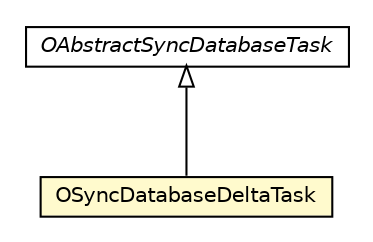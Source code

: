 #!/usr/local/bin/dot
#
# Class diagram 
# Generated by UMLGraph version R5_6-24-gf6e263 (http://www.umlgraph.org/)
#

digraph G {
	edge [fontname="Helvetica",fontsize=10,labelfontname="Helvetica",labelfontsize=10];
	node [fontname="Helvetica",fontsize=10,shape=plaintext];
	nodesep=0.25;
	ranksep=0.5;
	// com.orientechnologies.orient.server.distributed.impl.task.OAbstractSyncDatabaseTask
	c4137333 [label=<<table title="com.orientechnologies.orient.server.distributed.impl.task.OAbstractSyncDatabaseTask" border="0" cellborder="1" cellspacing="0" cellpadding="2" port="p" href="./OAbstractSyncDatabaseTask.html">
		<tr><td><table border="0" cellspacing="0" cellpadding="1">
<tr><td align="center" balign="center"><font face="Helvetica-Oblique"> OAbstractSyncDatabaseTask </font></td></tr>
		</table></td></tr>
		</table>>, URL="./OAbstractSyncDatabaseTask.html", fontname="Helvetica", fontcolor="black", fontsize=10.0];
	// com.orientechnologies.orient.server.distributed.impl.task.OSyncDatabaseDeltaTask
	c4137335 [label=<<table title="com.orientechnologies.orient.server.distributed.impl.task.OSyncDatabaseDeltaTask" border="0" cellborder="1" cellspacing="0" cellpadding="2" port="p" bgcolor="lemonChiffon" href="./OSyncDatabaseDeltaTask.html">
		<tr><td><table border="0" cellspacing="0" cellpadding="1">
<tr><td align="center" balign="center"> OSyncDatabaseDeltaTask </td></tr>
		</table></td></tr>
		</table>>, URL="./OSyncDatabaseDeltaTask.html", fontname="Helvetica", fontcolor="black", fontsize=10.0];
	//com.orientechnologies.orient.server.distributed.impl.task.OSyncDatabaseDeltaTask extends com.orientechnologies.orient.server.distributed.impl.task.OAbstractSyncDatabaseTask
	c4137333:p -> c4137335:p [dir=back,arrowtail=empty];
}

